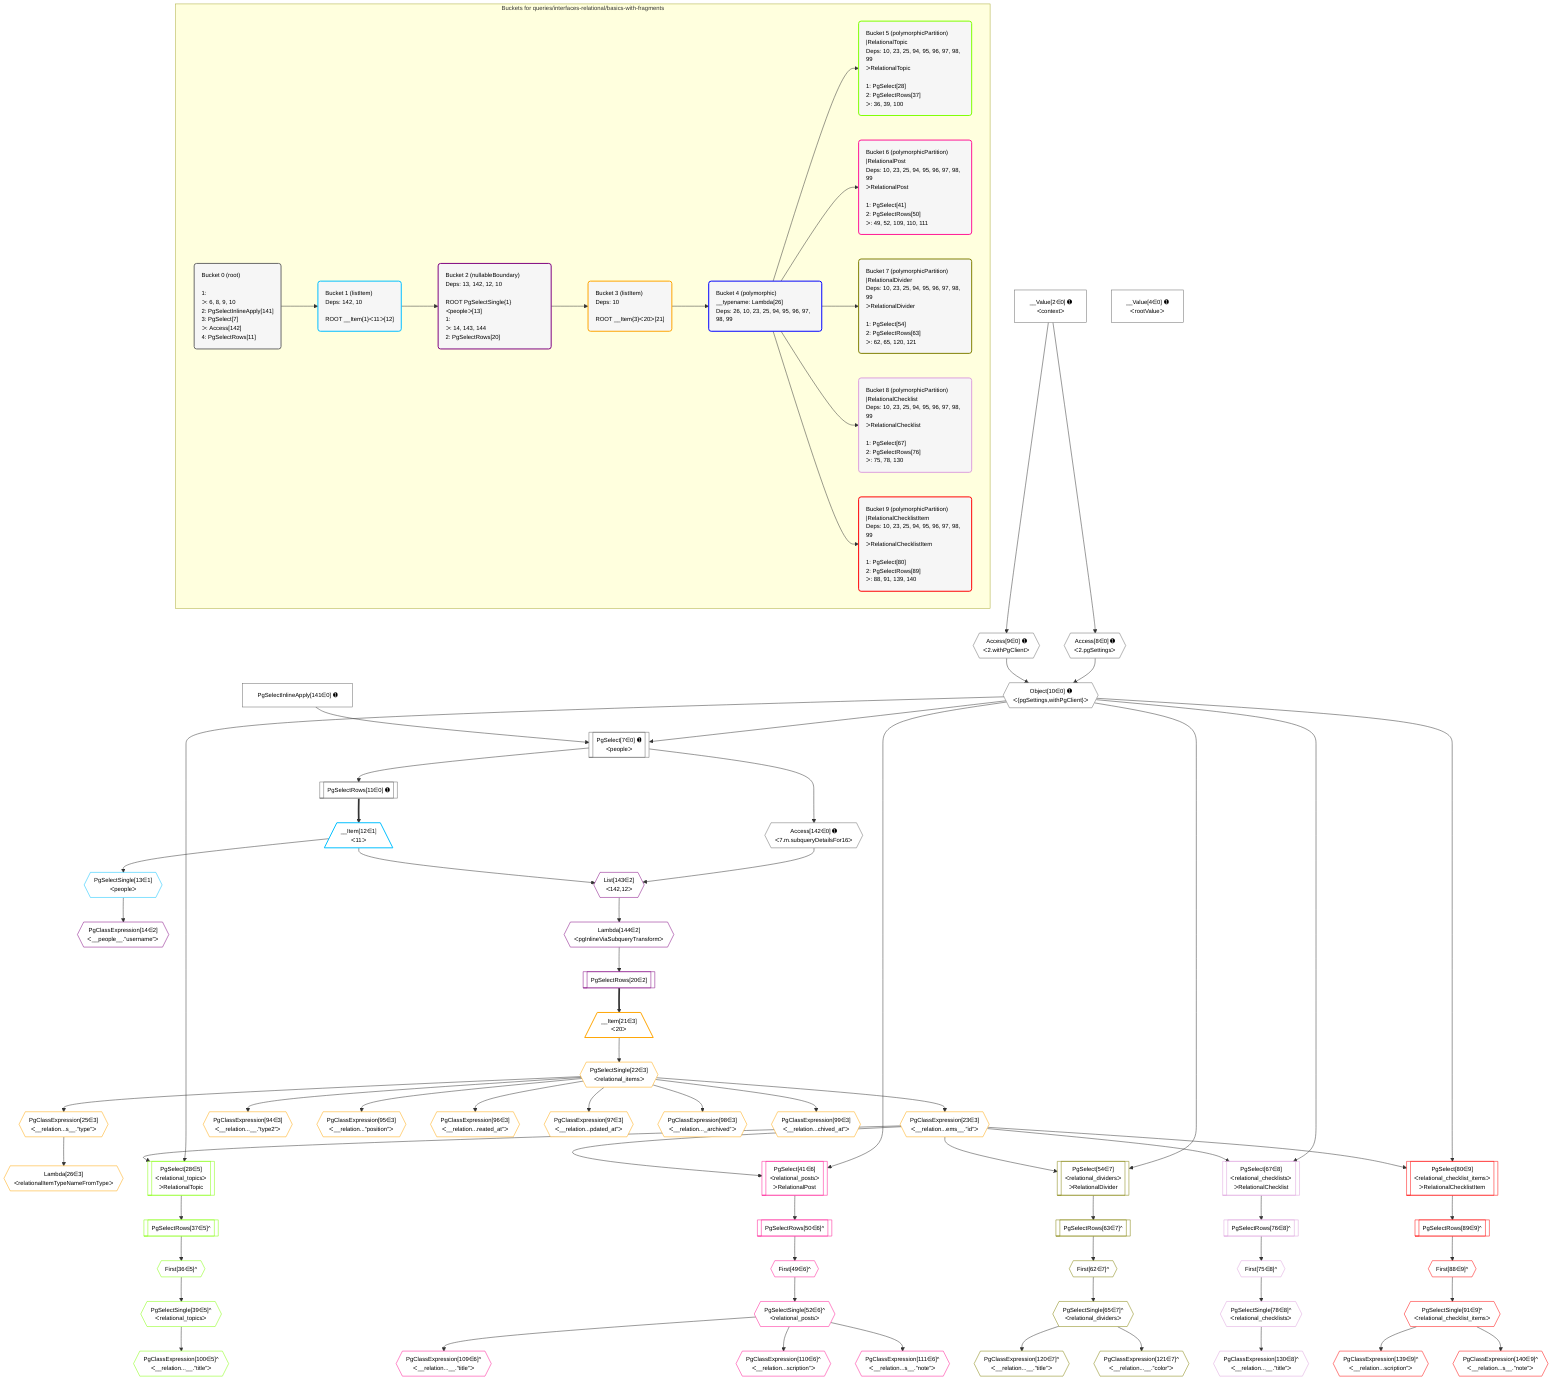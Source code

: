%%{init: {'themeVariables': { 'fontSize': '12px'}}}%%
graph TD
    classDef path fill:#eee,stroke:#000,color:#000
    classDef plan fill:#fff,stroke-width:1px,color:#000
    classDef itemplan fill:#fff,stroke-width:2px,color:#000
    classDef unbatchedplan fill:#dff,stroke-width:1px,color:#000
    classDef sideeffectplan fill:#fcc,stroke-width:2px,color:#000
    classDef bucket fill:#f6f6f6,color:#000,stroke-width:2px,text-align:left

    subgraph "Buckets for queries/interfaces-relational/basics-with-fragments"
    Bucket0("Bucket 0 (root)<br /><br />1: <br />ᐳ: 6, 8, 9, 10<br />2: PgSelectInlineApply[141]<br />3: PgSelect[7]<br />ᐳ: Access[142]<br />4: PgSelectRows[11]"):::bucket
    Bucket1("Bucket 1 (listItem)<br />Deps: 142, 10<br /><br />ROOT __Item{1}ᐸ11ᐳ[12]"):::bucket
    Bucket2("Bucket 2 (nullableBoundary)<br />Deps: 13, 142, 12, 10<br /><br />ROOT PgSelectSingle{1}ᐸpeopleᐳ[13]<br />1: <br />ᐳ: 14, 143, 144<br />2: PgSelectRows[20]"):::bucket
    Bucket3("Bucket 3 (listItem)<br />Deps: 10<br /><br />ROOT __Item{3}ᐸ20ᐳ[21]"):::bucket
    Bucket4("Bucket 4 (polymorphic)<br />__typename: Lambda[26]<br />Deps: 26, 10, 23, 25, 94, 95, 96, 97, 98, 99"):::bucket
    Bucket5("Bucket 5 (polymorphicPartition)<br />|RelationalTopic<br />Deps: 10, 23, 25, 94, 95, 96, 97, 98, 99<br />ᐳRelationalTopic<br /><br />1: PgSelect[28]<br />2: PgSelectRows[37]<br />ᐳ: 36, 39, 100"):::bucket
    Bucket6("Bucket 6 (polymorphicPartition)<br />|RelationalPost<br />Deps: 10, 23, 25, 94, 95, 96, 97, 98, 99<br />ᐳRelationalPost<br /><br />1: PgSelect[41]<br />2: PgSelectRows[50]<br />ᐳ: 49, 52, 109, 110, 111"):::bucket
    Bucket7("Bucket 7 (polymorphicPartition)<br />|RelationalDivider<br />Deps: 10, 23, 25, 94, 95, 96, 97, 98, 99<br />ᐳRelationalDivider<br /><br />1: PgSelect[54]<br />2: PgSelectRows[63]<br />ᐳ: 62, 65, 120, 121"):::bucket
    Bucket8("Bucket 8 (polymorphicPartition)<br />|RelationalChecklist<br />Deps: 10, 23, 25, 94, 95, 96, 97, 98, 99<br />ᐳRelationalChecklist<br /><br />1: PgSelect[67]<br />2: PgSelectRows[76]<br />ᐳ: 75, 78, 130"):::bucket
    Bucket9("Bucket 9 (polymorphicPartition)<br />|RelationalChecklistItem<br />Deps: 10, 23, 25, 94, 95, 96, 97, 98, 99<br />ᐳRelationalChecklistItem<br /><br />1: PgSelect[80]<br />2: PgSelectRows[89]<br />ᐳ: 88, 91, 139, 140"):::bucket
    end
    Bucket0 --> Bucket1
    Bucket1 --> Bucket2
    Bucket2 --> Bucket3
    Bucket3 --> Bucket4
    Bucket4 --> Bucket5 & Bucket6 & Bucket7 & Bucket8 & Bucket9

    %% plan dependencies
    PgSelect7[["PgSelect[7∈0] ➊<br />ᐸpeopleᐳ"]]:::plan
    Object10{{"Object[10∈0] ➊<br />ᐸ{pgSettings,withPgClient}ᐳ"}}:::plan
    PgSelectInlineApply141["PgSelectInlineApply[141∈0] ➊"]:::plan
    Object10 & PgSelectInlineApply141 --> PgSelect7
    Access8{{"Access[8∈0] ➊<br />ᐸ2.pgSettingsᐳ"}}:::plan
    Access9{{"Access[9∈0] ➊<br />ᐸ2.withPgClientᐳ"}}:::plan
    Access8 & Access9 --> Object10
    __Value2["__Value[2∈0] ➊<br />ᐸcontextᐳ"]:::plan
    __Value2 --> Access8
    __Value2 --> Access9
    PgSelectRows11[["PgSelectRows[11∈0] ➊"]]:::plan
    PgSelect7 --> PgSelectRows11
    Access142{{"Access[142∈0] ➊<br />ᐸ7.m.subqueryDetailsFor16ᐳ"}}:::plan
    PgSelect7 --> Access142
    __Value4["__Value[4∈0] ➊<br />ᐸrootValueᐳ"]:::plan
    __Item12[/"__Item[12∈1]<br />ᐸ11ᐳ"\]:::itemplan
    PgSelectRows11 ==> __Item12
    PgSelectSingle13{{"PgSelectSingle[13∈1]<br />ᐸpeopleᐳ"}}:::plan
    __Item12 --> PgSelectSingle13
    List143{{"List[143∈2]<br />ᐸ142,12ᐳ"}}:::plan
    Access142 & __Item12 --> List143
    PgClassExpression14{{"PgClassExpression[14∈2]<br />ᐸ__people__.”username”ᐳ"}}:::plan
    PgSelectSingle13 --> PgClassExpression14
    PgSelectRows20[["PgSelectRows[20∈2]"]]:::plan
    Lambda144{{"Lambda[144∈2]<br />ᐸpgInlineViaSubqueryTransformᐳ"}}:::plan
    Lambda144 --> PgSelectRows20
    List143 --> Lambda144
    __Item21[/"__Item[21∈3]<br />ᐸ20ᐳ"\]:::itemplan
    PgSelectRows20 ==> __Item21
    PgSelectSingle22{{"PgSelectSingle[22∈3]<br />ᐸrelational_itemsᐳ"}}:::plan
    __Item21 --> PgSelectSingle22
    PgClassExpression23{{"PgClassExpression[23∈3]<br />ᐸ__relation...ems__.”id”ᐳ"}}:::plan
    PgSelectSingle22 --> PgClassExpression23
    PgClassExpression25{{"PgClassExpression[25∈3]<br />ᐸ__relation...s__.”type”ᐳ"}}:::plan
    PgSelectSingle22 --> PgClassExpression25
    Lambda26{{"Lambda[26∈3]<br />ᐸrelationalItemTypeNameFromTypeᐳ"}}:::plan
    PgClassExpression25 --> Lambda26
    PgClassExpression94{{"PgClassExpression[94∈3]<br />ᐸ__relation...__.”type2”ᐳ"}}:::plan
    PgSelectSingle22 --> PgClassExpression94
    PgClassExpression95{{"PgClassExpression[95∈3]<br />ᐸ__relation...”position”ᐳ"}}:::plan
    PgSelectSingle22 --> PgClassExpression95
    PgClassExpression96{{"PgClassExpression[96∈3]<br />ᐸ__relation...reated_at”ᐳ"}}:::plan
    PgSelectSingle22 --> PgClassExpression96
    PgClassExpression97{{"PgClassExpression[97∈3]<br />ᐸ__relation...pdated_at”ᐳ"}}:::plan
    PgSelectSingle22 --> PgClassExpression97
    PgClassExpression98{{"PgClassExpression[98∈3]<br />ᐸ__relation..._archived”ᐳ"}}:::plan
    PgSelectSingle22 --> PgClassExpression98
    PgClassExpression99{{"PgClassExpression[99∈3]<br />ᐸ__relation...chived_at”ᐳ"}}:::plan
    PgSelectSingle22 --> PgClassExpression99
    PgSelect28[["PgSelect[28∈5]<br />ᐸrelational_topicsᐳ<br />ᐳRelationalTopic"]]:::plan
    Object10 & PgClassExpression23 --> PgSelect28
    First36{{"First[36∈5]^"}}:::plan
    PgSelectRows37[["PgSelectRows[37∈5]^"]]:::plan
    PgSelectRows37 --> First36
    PgSelect28 --> PgSelectRows37
    PgSelectSingle39{{"PgSelectSingle[39∈5]^<br />ᐸrelational_topicsᐳ"}}:::plan
    First36 --> PgSelectSingle39
    PgClassExpression100{{"PgClassExpression[100∈5]^<br />ᐸ__relation...__.”title”ᐳ"}}:::plan
    PgSelectSingle39 --> PgClassExpression100
    PgSelect41[["PgSelect[41∈6]<br />ᐸrelational_postsᐳ<br />ᐳRelationalPost"]]:::plan
    Object10 & PgClassExpression23 --> PgSelect41
    First49{{"First[49∈6]^"}}:::plan
    PgSelectRows50[["PgSelectRows[50∈6]^"]]:::plan
    PgSelectRows50 --> First49
    PgSelect41 --> PgSelectRows50
    PgSelectSingle52{{"PgSelectSingle[52∈6]^<br />ᐸrelational_postsᐳ"}}:::plan
    First49 --> PgSelectSingle52
    PgClassExpression109{{"PgClassExpression[109∈6]^<br />ᐸ__relation...__.”title”ᐳ"}}:::plan
    PgSelectSingle52 --> PgClassExpression109
    PgClassExpression110{{"PgClassExpression[110∈6]^<br />ᐸ__relation...scription”ᐳ"}}:::plan
    PgSelectSingle52 --> PgClassExpression110
    PgClassExpression111{{"PgClassExpression[111∈6]^<br />ᐸ__relation...s__.”note”ᐳ"}}:::plan
    PgSelectSingle52 --> PgClassExpression111
    PgSelect54[["PgSelect[54∈7]<br />ᐸrelational_dividersᐳ<br />ᐳRelationalDivider"]]:::plan
    Object10 & PgClassExpression23 --> PgSelect54
    First62{{"First[62∈7]^"}}:::plan
    PgSelectRows63[["PgSelectRows[63∈7]^"]]:::plan
    PgSelectRows63 --> First62
    PgSelect54 --> PgSelectRows63
    PgSelectSingle65{{"PgSelectSingle[65∈7]^<br />ᐸrelational_dividersᐳ"}}:::plan
    First62 --> PgSelectSingle65
    PgClassExpression120{{"PgClassExpression[120∈7]^<br />ᐸ__relation...__.”title”ᐳ"}}:::plan
    PgSelectSingle65 --> PgClassExpression120
    PgClassExpression121{{"PgClassExpression[121∈7]^<br />ᐸ__relation...__.”color”ᐳ"}}:::plan
    PgSelectSingle65 --> PgClassExpression121
    PgSelect67[["PgSelect[67∈8]<br />ᐸrelational_checklistsᐳ<br />ᐳRelationalChecklist"]]:::plan
    Object10 & PgClassExpression23 --> PgSelect67
    First75{{"First[75∈8]^"}}:::plan
    PgSelectRows76[["PgSelectRows[76∈8]^"]]:::plan
    PgSelectRows76 --> First75
    PgSelect67 --> PgSelectRows76
    PgSelectSingle78{{"PgSelectSingle[78∈8]^<br />ᐸrelational_checklistsᐳ"}}:::plan
    First75 --> PgSelectSingle78
    PgClassExpression130{{"PgClassExpression[130∈8]^<br />ᐸ__relation...__.”title”ᐳ"}}:::plan
    PgSelectSingle78 --> PgClassExpression130
    PgSelect80[["PgSelect[80∈9]<br />ᐸrelational_checklist_itemsᐳ<br />ᐳRelationalChecklistItem"]]:::plan
    Object10 & PgClassExpression23 --> PgSelect80
    First88{{"First[88∈9]^"}}:::plan
    PgSelectRows89[["PgSelectRows[89∈9]^"]]:::plan
    PgSelectRows89 --> First88
    PgSelect80 --> PgSelectRows89
    PgSelectSingle91{{"PgSelectSingle[91∈9]^<br />ᐸrelational_checklist_itemsᐳ"}}:::plan
    First88 --> PgSelectSingle91
    PgClassExpression139{{"PgClassExpression[139∈9]^<br />ᐸ__relation...scription”ᐳ"}}:::plan
    PgSelectSingle91 --> PgClassExpression139
    PgClassExpression140{{"PgClassExpression[140∈9]^<br />ᐸ__relation...s__.”note”ᐳ"}}:::plan
    PgSelectSingle91 --> PgClassExpression140

    %% define steps
    classDef bucket0 stroke:#696969
    class Bucket0,__Value2,__Value4,PgSelect7,Access8,Access9,Object10,PgSelectRows11,PgSelectInlineApply141,Access142 bucket0
    classDef bucket1 stroke:#00bfff
    class Bucket1,__Item12,PgSelectSingle13 bucket1
    classDef bucket2 stroke:#7f007f
    class Bucket2,PgClassExpression14,PgSelectRows20,List143,Lambda144 bucket2
    classDef bucket3 stroke:#ffa500
    class Bucket3,__Item21,PgSelectSingle22,PgClassExpression23,PgClassExpression25,Lambda26,PgClassExpression94,PgClassExpression95,PgClassExpression96,PgClassExpression97,PgClassExpression98,PgClassExpression99 bucket3
    classDef bucket4 stroke:#0000ff
    class Bucket4 bucket4
    classDef bucket5 stroke:#7fff00
    class Bucket5,PgSelect28,First36,PgSelectRows37,PgSelectSingle39,PgClassExpression100 bucket5
    classDef bucket6 stroke:#ff1493
    class Bucket6,PgSelect41,First49,PgSelectRows50,PgSelectSingle52,PgClassExpression109,PgClassExpression110,PgClassExpression111 bucket6
    classDef bucket7 stroke:#808000
    class Bucket7,PgSelect54,First62,PgSelectRows63,PgSelectSingle65,PgClassExpression120,PgClassExpression121 bucket7
    classDef bucket8 stroke:#dda0dd
    class Bucket8,PgSelect67,First75,PgSelectRows76,PgSelectSingle78,PgClassExpression130 bucket8
    classDef bucket9 stroke:#ff0000
    class Bucket9,PgSelect80,First88,PgSelectRows89,PgSelectSingle91,PgClassExpression139,PgClassExpression140 bucket9